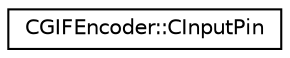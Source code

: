 digraph G
{
  edge [fontname="Helvetica",fontsize="10",labelfontname="Helvetica",labelfontsize="10"];
  node [fontname="Helvetica",fontsize="10",shape=record];
  rankdir="LR";
  Node1 [label="CGIFEncoder::CInputPin",height=0.2,width=0.4,color="black", fillcolor="white", style="filled",URL="$class_c_g_i_f_encoder_1_1_c_input_pin.html"];
}

